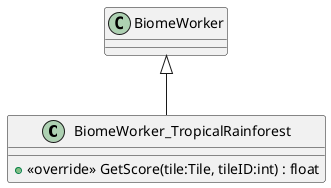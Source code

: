 @startuml
class BiomeWorker_TropicalRainforest {
    + <<override>> GetScore(tile:Tile, tileID:int) : float
}
BiomeWorker <|-- BiomeWorker_TropicalRainforest
@enduml
